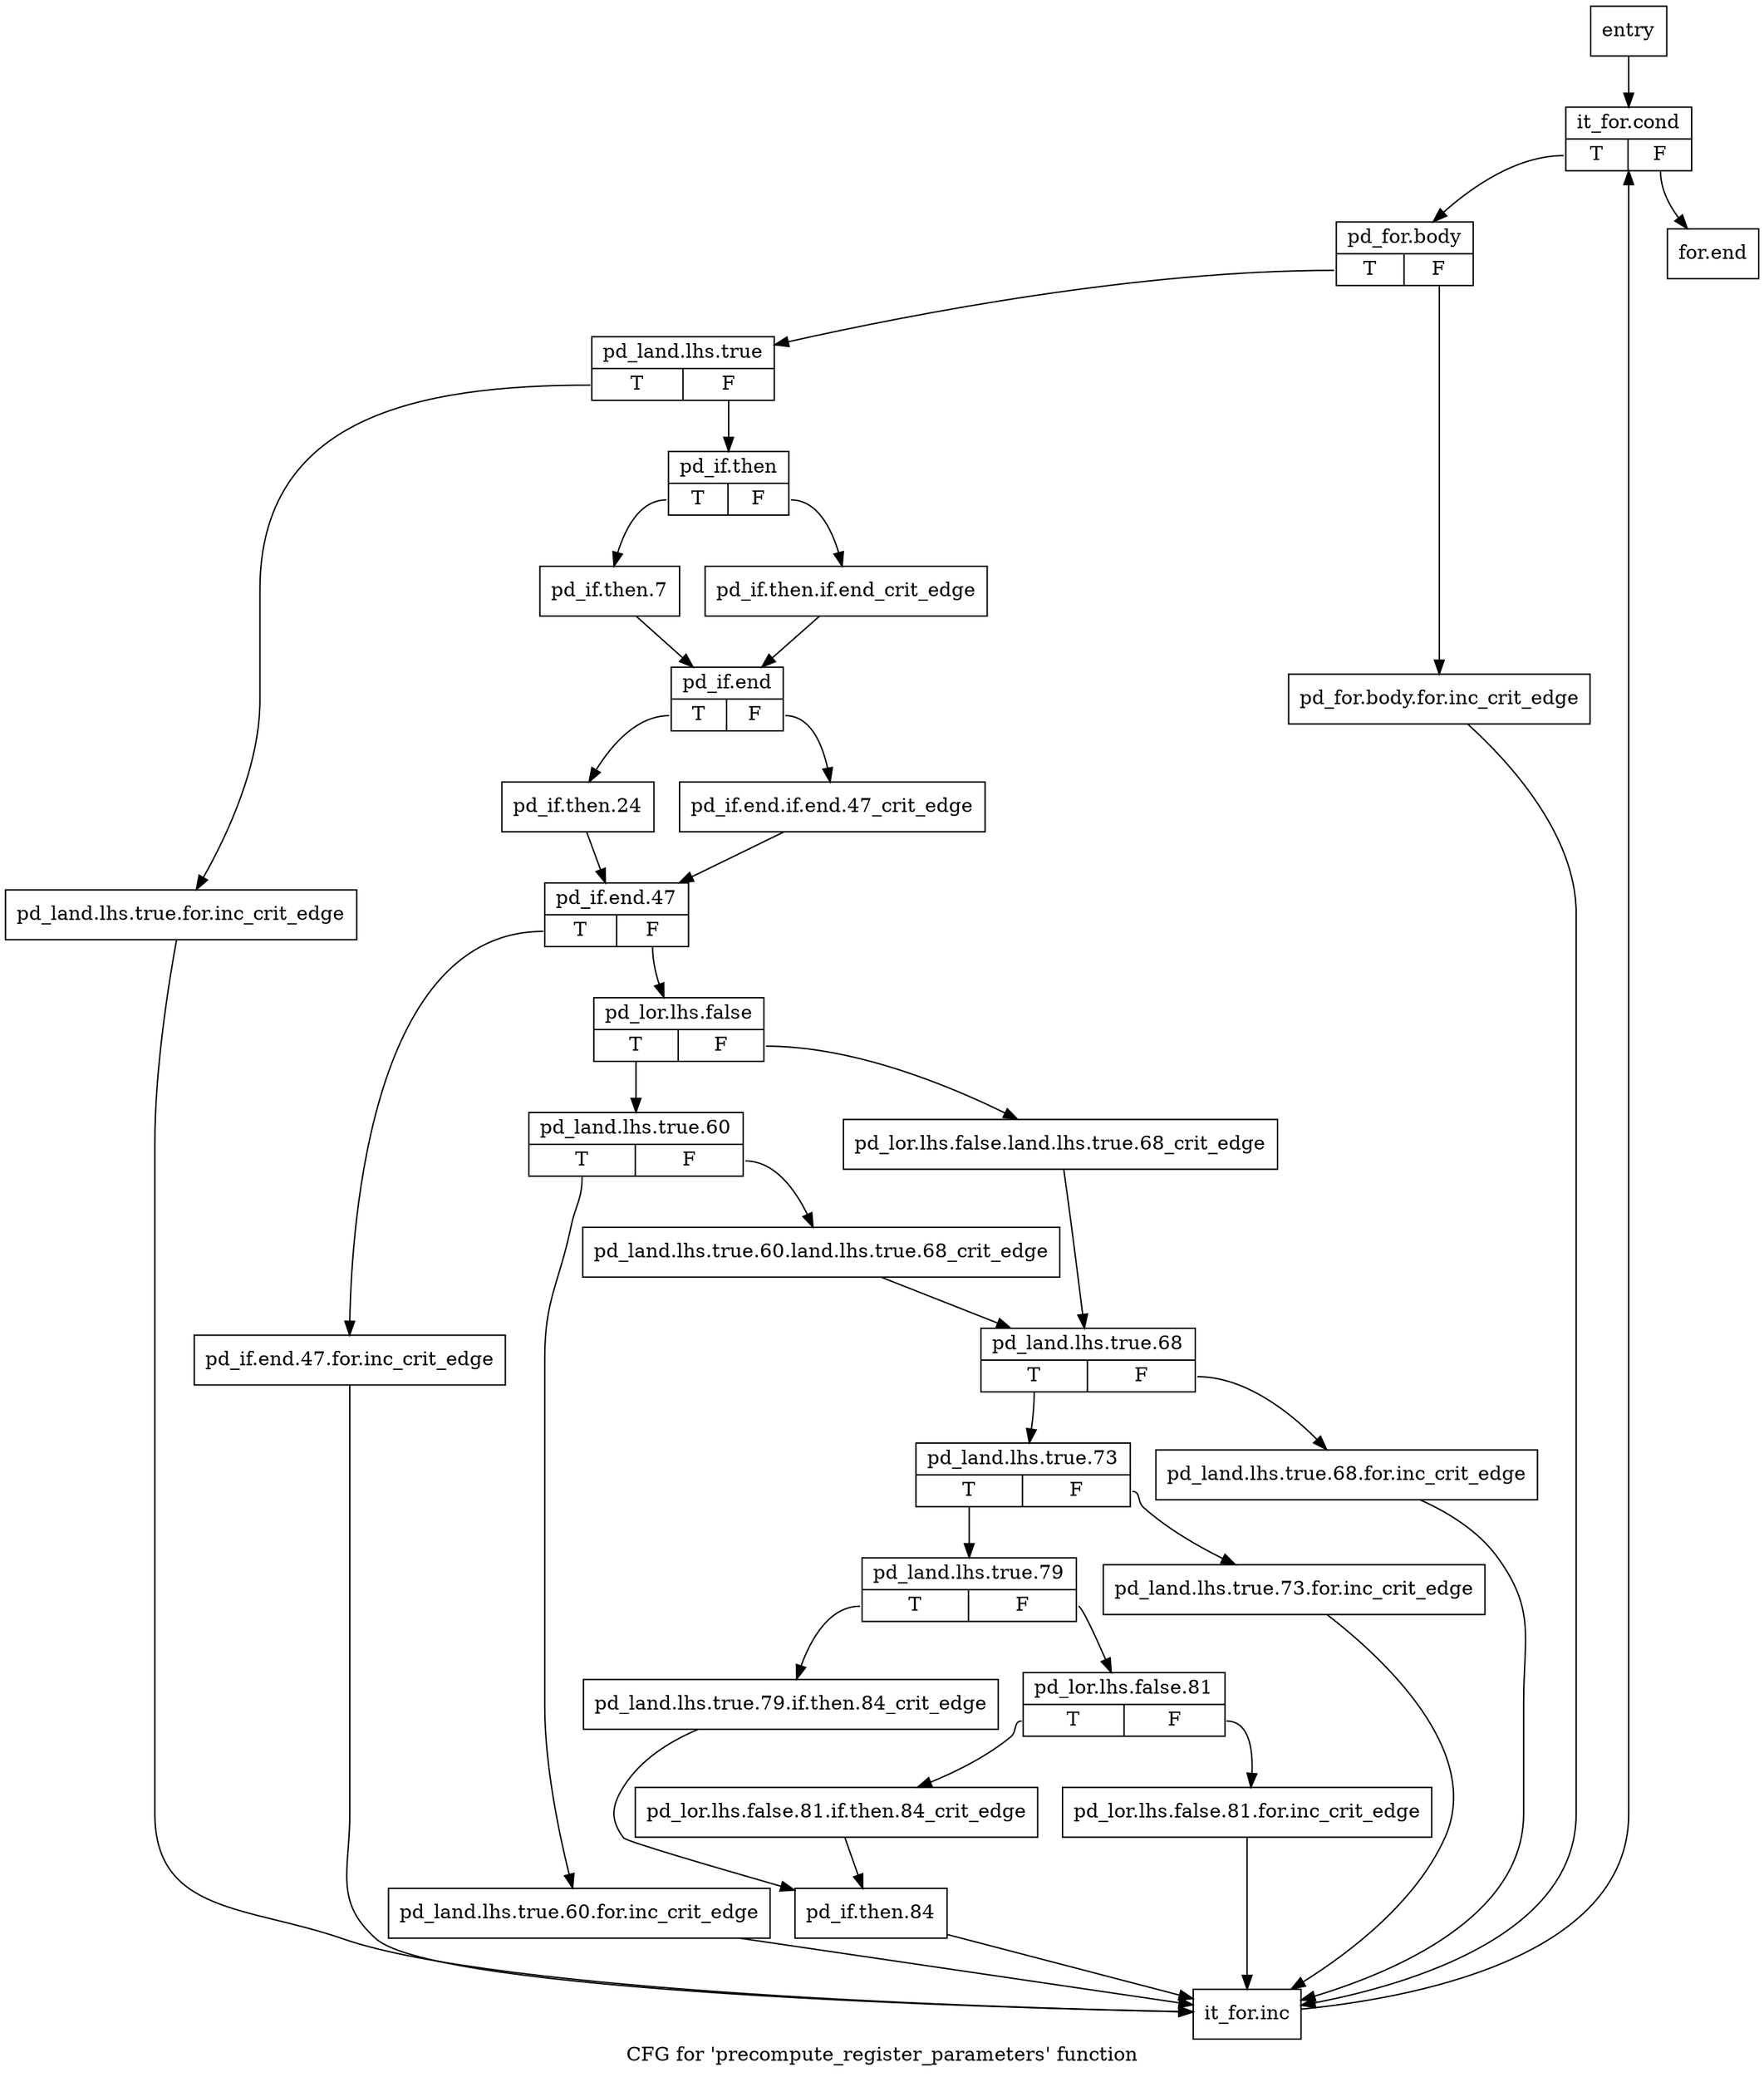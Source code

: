digraph "CFG for 'precompute_register_parameters' function" {
	label="CFG for 'precompute_register_parameters' function";

	Node0x2eeac00 [shape=record,label="{entry}"];
	Node0x2eeac00 -> Node0x2eeac50;
	Node0x2eeac50 [shape=record,label="{it_for.cond|{<s0>T|<s1>F}}"];
	Node0x2eeac50:s0 -> Node0x2eeaca0;
	Node0x2eeac50:s1 -> Node0x2eeb560;
	Node0x2eeaca0 [shape=record,label="{pd_for.body|{<s0>T|<s1>F}}"];
	Node0x2eeaca0:s0 -> Node0x2eead40;
	Node0x2eeaca0:s1 -> Node0x2eeacf0;
	Node0x2eeacf0 [shape=record,label="{pd_for.body.for.inc_crit_edge}"];
	Node0x2eeacf0 -> Node0x2eeb510;
	Node0x2eead40 [shape=record,label="{pd_land.lhs.true|{<s0>T|<s1>F}}"];
	Node0x2eead40:s0 -> Node0x2eead90;
	Node0x2eead40:s1 -> Node0x2eeade0;
	Node0x2eead90 [shape=record,label="{pd_land.lhs.true.for.inc_crit_edge}"];
	Node0x2eead90 -> Node0x2eeb510;
	Node0x2eeade0 [shape=record,label="{pd_if.then|{<s0>T|<s1>F}}"];
	Node0x2eeade0:s0 -> Node0x2eeae80;
	Node0x2eeade0:s1 -> Node0x2eeae30;
	Node0x2eeae30 [shape=record,label="{pd_if.then.if.end_crit_edge}"];
	Node0x2eeae30 -> Node0x2eeaed0;
	Node0x2eeae80 [shape=record,label="{pd_if.then.7}"];
	Node0x2eeae80 -> Node0x2eeaed0;
	Node0x2eeaed0 [shape=record,label="{pd_if.end|{<s0>T|<s1>F}}"];
	Node0x2eeaed0:s0 -> Node0x2eeaf70;
	Node0x2eeaed0:s1 -> Node0x2eeaf20;
	Node0x2eeaf20 [shape=record,label="{pd_if.end.if.end.47_crit_edge}"];
	Node0x2eeaf20 -> Node0x2eeafc0;
	Node0x2eeaf70 [shape=record,label="{pd_if.then.24}"];
	Node0x2eeaf70 -> Node0x2eeafc0;
	Node0x2eeafc0 [shape=record,label="{pd_if.end.47|{<s0>T|<s1>F}}"];
	Node0x2eeafc0:s0 -> Node0x2eeb010;
	Node0x2eeafc0:s1 -> Node0x2eeb060;
	Node0x2eeb010 [shape=record,label="{pd_if.end.47.for.inc_crit_edge}"];
	Node0x2eeb010 -> Node0x2eeb510;
	Node0x2eeb060 [shape=record,label="{pd_lor.lhs.false|{<s0>T|<s1>F}}"];
	Node0x2eeb060:s0 -> Node0x2eeb100;
	Node0x2eeb060:s1 -> Node0x2eeb0b0;
	Node0x2eeb0b0 [shape=record,label="{pd_lor.lhs.false.land.lhs.true.68_crit_edge}"];
	Node0x2eeb0b0 -> Node0x2eeb1f0;
	Node0x2eeb100 [shape=record,label="{pd_land.lhs.true.60|{<s0>T|<s1>F}}"];
	Node0x2eeb100:s0 -> Node0x2eeb1a0;
	Node0x2eeb100:s1 -> Node0x2eeb150;
	Node0x2eeb150 [shape=record,label="{pd_land.lhs.true.60.land.lhs.true.68_crit_edge}"];
	Node0x2eeb150 -> Node0x2eeb1f0;
	Node0x2eeb1a0 [shape=record,label="{pd_land.lhs.true.60.for.inc_crit_edge}"];
	Node0x2eeb1a0 -> Node0x2eeb510;
	Node0x2eeb1f0 [shape=record,label="{pd_land.lhs.true.68|{<s0>T|<s1>F}}"];
	Node0x2eeb1f0:s0 -> Node0x2eeb290;
	Node0x2eeb1f0:s1 -> Node0x2eeb240;
	Node0x2eeb240 [shape=record,label="{pd_land.lhs.true.68.for.inc_crit_edge}"];
	Node0x2eeb240 -> Node0x2eeb510;
	Node0x2eeb290 [shape=record,label="{pd_land.lhs.true.73|{<s0>T|<s1>F}}"];
	Node0x2eeb290:s0 -> Node0x2eeb330;
	Node0x2eeb290:s1 -> Node0x2eeb2e0;
	Node0x2eeb2e0 [shape=record,label="{pd_land.lhs.true.73.for.inc_crit_edge}"];
	Node0x2eeb2e0 -> Node0x2eeb510;
	Node0x2eeb330 [shape=record,label="{pd_land.lhs.true.79|{<s0>T|<s1>F}}"];
	Node0x2eeb330:s0 -> Node0x2eeb380;
	Node0x2eeb330:s1 -> Node0x2eeb3d0;
	Node0x2eeb380 [shape=record,label="{pd_land.lhs.true.79.if.then.84_crit_edge}"];
	Node0x2eeb380 -> Node0x2eeb4c0;
	Node0x2eeb3d0 [shape=record,label="{pd_lor.lhs.false.81|{<s0>T|<s1>F}}"];
	Node0x2eeb3d0:s0 -> Node0x2eeb470;
	Node0x2eeb3d0:s1 -> Node0x2eeb420;
	Node0x2eeb420 [shape=record,label="{pd_lor.lhs.false.81.for.inc_crit_edge}"];
	Node0x2eeb420 -> Node0x2eeb510;
	Node0x2eeb470 [shape=record,label="{pd_lor.lhs.false.81.if.then.84_crit_edge}"];
	Node0x2eeb470 -> Node0x2eeb4c0;
	Node0x2eeb4c0 [shape=record,label="{pd_if.then.84}"];
	Node0x2eeb4c0 -> Node0x2eeb510;
	Node0x2eeb510 [shape=record,label="{it_for.inc}"];
	Node0x2eeb510 -> Node0x2eeac50;
	Node0x2eeb560 [shape=record,label="{for.end}"];
}
